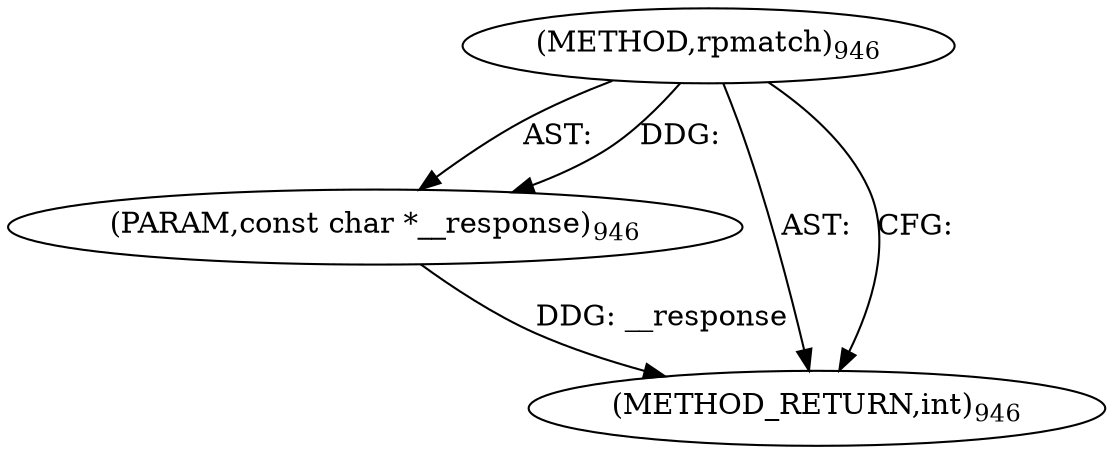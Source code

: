 digraph "rpmatch" {  
"45524" [label = <(METHOD,rpmatch)<SUB>946</SUB>> ]
"45525" [label = <(PARAM,const char *__response)<SUB>946</SUB>> ]
"45526" [label = <(METHOD_RETURN,int)<SUB>946</SUB>> ]
  "45524" -> "45525"  [ label = "AST: "] 
  "45524" -> "45526"  [ label = "AST: "] 
  "45524" -> "45526"  [ label = "CFG: "] 
  "45525" -> "45526"  [ label = "DDG: __response"] 
  "45524" -> "45525"  [ label = "DDG: "] 
}
